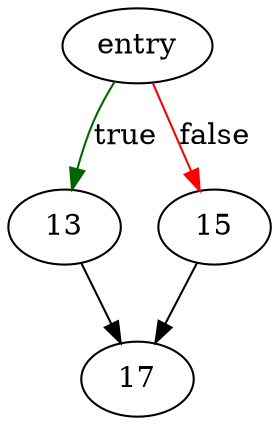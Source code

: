 digraph "sqlite3PagerUnrefNotNull" {
	// Node definitions.
	1 [label=entry];
	13;
	15;
	17;

	// Edge definitions.
	1 -> 13 [
		color=darkgreen
		label=true
	];
	1 -> 15 [
		color=red
		label=false
	];
	13 -> 17;
	15 -> 17;
}